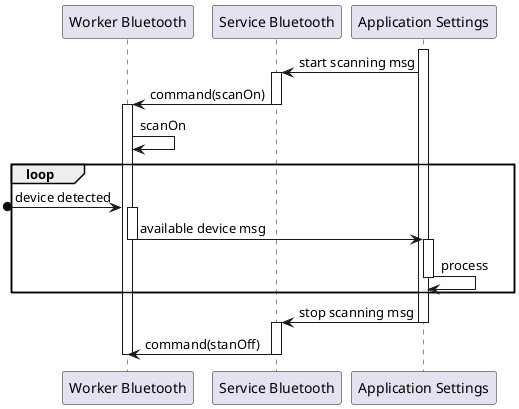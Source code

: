 @startuml

participant "Worker Bluetooth" as workbt
participant "Service Bluetooth" as srvbt
participant "Application Settings" as appsett

activate appsett
appsett->srvbt : start scanning msg
    activate srvbt
    srvbt -> workbt : command(scanOn)
        deactivate srvbt
        activate workbt
        workbt -> workbt : scanOn
        loop
            [o-> workbt : device detected
            activate workbt
            workbt -> appsett : available device msg
            deactivate workbt
            activate appsett
                appsett -> appsett : process
            deactivate appsett
        end
appsett->srvbt : stop scanning msg
    deactivate appsett
    activate srvbt
    srvbt -> workbt : command(stanOff)
        deactivate srvbt
        deactivate workbt

@enduml
